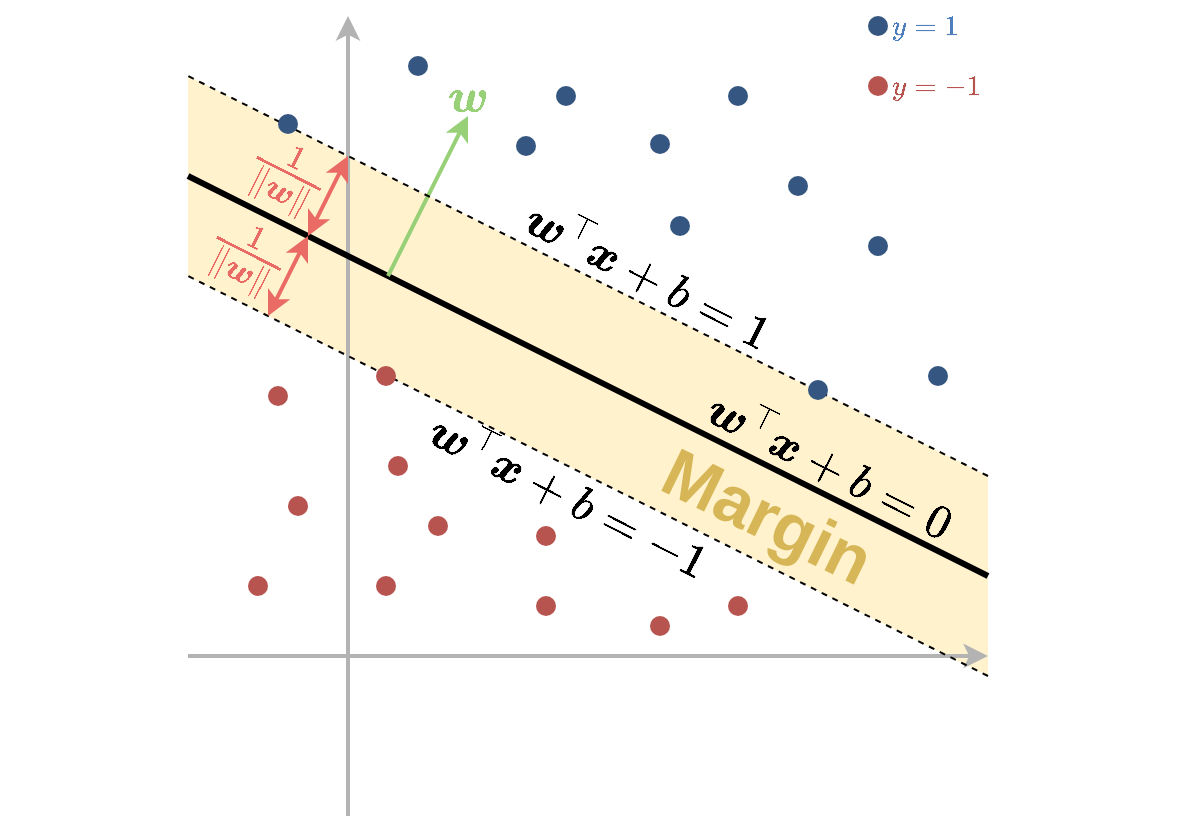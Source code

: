 <mxfile version="14.1.5" type="device" pages="2"><diagram id="7-dajYRKF0ovVCPmb19y" name="margin"><mxGraphModel dx="771" dy="482" grid="1" gridSize="10" guides="1" tooltips="1" connect="0" arrows="0" fold="1" page="1" pageScale="1" pageWidth="827" pageHeight="1169" math="1" shadow="0"><root><mxCell id="MdrBK185XPiHKKameeww-0"/><mxCell id="MdrBK185XPiHKKameeww-1" parent="MdrBK185XPiHKKameeww-0"/><mxCell id="MdrBK185XPiHKKameeww-2" value="" style="shape=parallelogram;perimeter=parallelogramPerimeter;whiteSpace=wrap;html=1;fixedSize=1;size=200;rotation=90;fillColor=#fff2cc;strokeColor=none;" vertex="1" parent="MdrBK185XPiHKKameeww-1"><mxGeometry x="290" y="180" width="300" height="400" as="geometry"/></mxCell><mxCell id="MdrBK185XPiHKKameeww-3" value="" style="endArrow=classic;html=1;fontFamily=Comic Sans MS;fontSize=30;fontColor=#003366;strokeWidth=2;strokeColor=#B3B3B3;" edge="1" parent="MdrBK185XPiHKKameeww-1"><mxGeometry x="220" y="200" width="50" height="50" as="geometry"><mxPoint x="320" y="600.0" as="sourcePoint"/><mxPoint x="320" y="200" as="targetPoint"/></mxGeometry></mxCell><mxCell id="MdrBK185XPiHKKameeww-4" value="" style="endArrow=classic;html=1;fontFamily=Comic Sans MS;fontSize=30;fontColor=#003366;strokeWidth=2;strokeColor=#B3B3B3;" edge="1" parent="MdrBK185XPiHKKameeww-1"><mxGeometry x="240" y="220" width="50" height="50" as="geometry"><mxPoint x="240" y="520" as="sourcePoint"/><mxPoint x="640" y="520" as="targetPoint"/></mxGeometry></mxCell><mxCell id="MdrBK185XPiHKKameeww-5" value="" style="endArrow=none;html=1;strokeWidth=3;" edge="1" parent="MdrBK185XPiHKKameeww-1"><mxGeometry width="50" height="50" relative="1" as="geometry"><mxPoint x="640" y="480" as="sourcePoint"/><mxPoint x="240" y="280" as="targetPoint"/></mxGeometry></mxCell><mxCell id="MdrBK185XPiHKKameeww-6" value="" style="endArrow=classic;html=1;strokeWidth=2;strokeColor=#97D077;fontColor=#97D077;" edge="1" parent="MdrBK185XPiHKKameeww-1"><mxGeometry width="50" height="50" relative="1" as="geometry"><mxPoint x="340" y="330" as="sourcePoint"/><mxPoint x="380" y="250" as="targetPoint"/></mxGeometry></mxCell><mxCell id="MdrBK185XPiHKKameeww-7" value="&lt;font style=&quot;font-size: 20px;&quot;&gt;\(\boldsymbol{w}\)&lt;/font&gt;" style="text;html=1;fillColor=none;align=center;verticalAlign=middle;whiteSpace=wrap;rounded=0;fontSize=20;fontColor=#97D077;" vertex="1" parent="MdrBK185XPiHKKameeww-1"><mxGeometry x="370" y="230" width="20" height="20" as="geometry"/></mxCell><mxCell id="MdrBK185XPiHKKameeww-8" value="\(\boldsymbol{w}^{\top}\boldsymbol{x}+b=0\)" style="text;html=1;strokeColor=none;fillColor=none;align=center;verticalAlign=middle;whiteSpace=wrap;rounded=0;fontSize=20;rotation=27;" vertex="1" parent="MdrBK185XPiHKKameeww-1"><mxGeometry x="481" y="405" width="160" height="40" as="geometry"/></mxCell><mxCell id="MdrBK185XPiHKKameeww-9" value="" style="endArrow=none;html=1;strokeWidth=1;dashed=1;" edge="1" parent="MdrBK185XPiHKKameeww-1"><mxGeometry width="50" height="50" relative="1" as="geometry"><mxPoint x="640" y="430" as="sourcePoint"/><mxPoint x="240" y="230" as="targetPoint"/></mxGeometry></mxCell><mxCell id="MdrBK185XPiHKKameeww-10" value="" style="endArrow=none;html=1;strokeWidth=1;dashed=1;" edge="1" parent="MdrBK185XPiHKKameeww-1"><mxGeometry width="50" height="50" relative="1" as="geometry"><mxPoint x="640" y="530" as="sourcePoint"/><mxPoint x="240" y="330" as="targetPoint"/></mxGeometry></mxCell><mxCell id="MdrBK185XPiHKKameeww-11" value="\(\boldsymbol{w}^{\top}\boldsymbol{x}+b=1\)" style="text;html=1;strokeColor=none;fillColor=none;align=center;verticalAlign=middle;whiteSpace=wrap;rounded=0;fontSize=20;rotation=27;" vertex="1" parent="MdrBK185XPiHKKameeww-1"><mxGeometry x="390" y="310" width="160" height="40" as="geometry"/></mxCell><mxCell id="MdrBK185XPiHKKameeww-12" value="\(\boldsymbol{w}^{\top}\boldsymbol{x}+b=-1\)" style="text;html=1;strokeColor=none;fillColor=none;align=center;verticalAlign=middle;whiteSpace=wrap;rounded=0;fontSize=20;rotation=27;" vertex="1" parent="MdrBK185XPiHKKameeww-1"><mxGeometry x="350" y="420" width="160" height="40" as="geometry"/></mxCell><mxCell id="MdrBK185XPiHKKameeww-14" value="Margin" style="text;html=1;strokeColor=none;fillColor=none;align=center;verticalAlign=middle;whiteSpace=wrap;rounded=0;fontSize=34;rotation=26;fontStyle=1;fontColor=#D6B656;" vertex="1" parent="MdrBK185XPiHKKameeww-1"><mxGeometry x="450" y="430" width="160" height="40" as="geometry"/></mxCell><mxCell id="MdrBK185XPiHKKameeww-15" value="" style="endArrow=classic;html=1;strokeWidth=2;fontColor=#97D077;strokeColor=#EA6B66;startArrow=classic;startFill=1;" edge="1" parent="MdrBK185XPiHKKameeww-1"><mxGeometry width="50" height="50" relative="1" as="geometry"><mxPoint x="300" y="310" as="sourcePoint"/><mxPoint x="320" y="270" as="targetPoint"/></mxGeometry></mxCell><mxCell id="MdrBK185XPiHKKameeww-16" value="" style="endArrow=classic;html=1;strokeWidth=2;fontColor=#97D077;strokeColor=#EA6B66;startArrow=classic;startFill=1;" edge="1" parent="MdrBK185XPiHKKameeww-1"><mxGeometry width="50" height="50" relative="1" as="geometry"><mxPoint x="280" y="350" as="sourcePoint"/><mxPoint x="300" y="310" as="targetPoint"/></mxGeometry></mxCell><mxCell id="MdrBK185XPiHKKameeww-17" value="\(\frac{1}{\lVert\boldsymbol{w}\rVert}\)" style="text;html=1;strokeColor=none;fillColor=none;align=center;verticalAlign=middle;whiteSpace=wrap;rounded=0;fontSize=20;rotation=27;fontColor=#EA6B66;" vertex="1" parent="MdrBK185XPiHKKameeww-1"><mxGeometry x="270" y="260" width="40" height="40" as="geometry"/></mxCell><mxCell id="MdrBK185XPiHKKameeww-19" value="\(\frac{1}{\lVert\boldsymbol{w}\rVert}\)" style="text;html=1;strokeColor=none;fillColor=none;align=center;verticalAlign=middle;whiteSpace=wrap;rounded=0;fontSize=20;rotation=27;fontColor=#EA6B66;" vertex="1" parent="MdrBK185XPiHKKameeww-1"><mxGeometry x="250" y="300" width="40" height="40" as="geometry"/></mxCell><mxCell id="hv7fPi0yXAL53SgFQoCk-0" value="" style="ellipse;whiteSpace=wrap;html=1;fontSize=20;fontColor=#000000;strokeColor=none;fillColor=#B85450;" vertex="1" parent="MdrBK185XPiHKKameeww-1"><mxGeometry x="334" y="375" width="10" height="10" as="geometry"/></mxCell><mxCell id="hv7fPi0yXAL53SgFQoCk-1" value="" style="ellipse;whiteSpace=wrap;html=1;fontSize=20;fontColor=#000000;strokeColor=none;fillColor=#355681;" vertex="1" parent="MdrBK185XPiHKKameeww-1"><mxGeometry x="350" y="220" width="10" height="10" as="geometry"/></mxCell><mxCell id="hv7fPi0yXAL53SgFQoCk-2" value="" style="ellipse;whiteSpace=wrap;html=1;fontSize=20;fontColor=#000000;strokeColor=none;fillColor=#B85450;" vertex="1" parent="MdrBK185XPiHKKameeww-1"><mxGeometry x="280" y="385" width="10" height="10" as="geometry"/></mxCell><mxCell id="hv7fPi0yXAL53SgFQoCk-3" value="" style="ellipse;whiteSpace=wrap;html=1;fontSize=20;fontColor=#000000;strokeColor=none;fillColor=#B85450;" vertex="1" parent="MdrBK185XPiHKKameeww-1"><mxGeometry x="360" y="450" width="10" height="10" as="geometry"/></mxCell><mxCell id="hv7fPi0yXAL53SgFQoCk-4" value="" style="ellipse;whiteSpace=wrap;html=1;fontSize=20;fontColor=#000000;strokeColor=none;fillColor=#B85450;" vertex="1" parent="MdrBK185XPiHKKameeww-1"><mxGeometry x="414" y="490" width="10" height="10" as="geometry"/></mxCell><mxCell id="hv7fPi0yXAL53SgFQoCk-5" value="" style="ellipse;whiteSpace=wrap;html=1;fontSize=20;fontColor=#000000;strokeColor=none;fillColor=#B85450;" vertex="1" parent="MdrBK185XPiHKKameeww-1"><mxGeometry x="334" y="480" width="10" height="10" as="geometry"/></mxCell><mxCell id="hv7fPi0yXAL53SgFQoCk-6" value="" style="ellipse;whiteSpace=wrap;html=1;fontSize=20;fontColor=#000000;strokeColor=none;fillColor=#B85450;" vertex="1" parent="MdrBK185XPiHKKameeww-1"><mxGeometry x="290" y="440" width="10" height="10" as="geometry"/></mxCell><mxCell id="hv7fPi0yXAL53SgFQoCk-7" value="" style="ellipse;whiteSpace=wrap;html=1;fontSize=20;fontColor=#000000;strokeColor=none;fillColor=#B85450;" vertex="1" parent="MdrBK185XPiHKKameeww-1"><mxGeometry x="510" y="490" width="10" height="10" as="geometry"/></mxCell><mxCell id="hv7fPi0yXAL53SgFQoCk-8" value="" style="ellipse;whiteSpace=wrap;html=1;fontSize=20;fontColor=#000000;strokeColor=none;fillColor=#B85450;" vertex="1" parent="MdrBK185XPiHKKameeww-1"><mxGeometry x="471" y="500" width="10" height="10" as="geometry"/></mxCell><mxCell id="hv7fPi0yXAL53SgFQoCk-9" value="" style="ellipse;whiteSpace=wrap;html=1;fontSize=20;fontColor=#000000;strokeColor=none;fillColor=#B85450;" vertex="1" parent="MdrBK185XPiHKKameeww-1"><mxGeometry x="414" y="455" width="10" height="10" as="geometry"/></mxCell><mxCell id="hv7fPi0yXAL53SgFQoCk-10" value="" style="ellipse;whiteSpace=wrap;html=1;fontSize=20;fontColor=#000000;strokeColor=none;fillColor=#B85450;" vertex="1" parent="MdrBK185XPiHKKameeww-1"><mxGeometry x="340" y="420" width="10" height="10" as="geometry"/></mxCell><mxCell id="hv7fPi0yXAL53SgFQoCk-11" value="" style="ellipse;whiteSpace=wrap;html=1;fontSize=20;fontColor=#000000;strokeColor=none;fillColor=#B85450;" vertex="1" parent="MdrBK185XPiHKKameeww-1"><mxGeometry x="270" y="480" width="10" height="10" as="geometry"/></mxCell><mxCell id="hv7fPi0yXAL53SgFQoCk-12" value="" style="ellipse;whiteSpace=wrap;html=1;fontSize=20;fontColor=#000000;strokeColor=none;fillColor=#355681;" vertex="1" parent="MdrBK185XPiHKKameeww-1"><mxGeometry x="285" y="249" width="10" height="10" as="geometry"/></mxCell><mxCell id="hv7fPi0yXAL53SgFQoCk-13" value="" style="ellipse;whiteSpace=wrap;html=1;fontSize=20;fontColor=#000000;strokeColor=none;fillColor=#355681;" vertex="1" parent="MdrBK185XPiHKKameeww-1"><mxGeometry x="550" y="382" width="10" height="10" as="geometry"/></mxCell><mxCell id="hv7fPi0yXAL53SgFQoCk-14" value="" style="ellipse;whiteSpace=wrap;html=1;fontSize=20;fontColor=#000000;strokeColor=none;fillColor=#355681;" vertex="1" parent="MdrBK185XPiHKKameeww-1"><mxGeometry x="424" y="235" width="10" height="10" as="geometry"/></mxCell><mxCell id="hv7fPi0yXAL53SgFQoCk-15" value="" style="ellipse;whiteSpace=wrap;html=1;fontSize=20;fontColor=#000000;strokeColor=none;fillColor=#355681;" vertex="1" parent="MdrBK185XPiHKKameeww-1"><mxGeometry x="471" y="259" width="10" height="10" as="geometry"/></mxCell><mxCell id="hv7fPi0yXAL53SgFQoCk-16" value="" style="ellipse;whiteSpace=wrap;html=1;fontSize=20;fontColor=#000000;strokeColor=none;fillColor=#355681;" vertex="1" parent="MdrBK185XPiHKKameeww-1"><mxGeometry x="404" y="260" width="10" height="10" as="geometry"/></mxCell><mxCell id="hv7fPi0yXAL53SgFQoCk-17" value="" style="ellipse;whiteSpace=wrap;html=1;fontSize=20;fontColor=#000000;strokeColor=none;fillColor=#355681;" vertex="1" parent="MdrBK185XPiHKKameeww-1"><mxGeometry x="510" y="235" width="10" height="10" as="geometry"/></mxCell><mxCell id="hv7fPi0yXAL53SgFQoCk-18" value="" style="ellipse;whiteSpace=wrap;html=1;fontSize=20;fontColor=#000000;strokeColor=none;fillColor=#355681;" vertex="1" parent="MdrBK185XPiHKKameeww-1"><mxGeometry x="481" y="300" width="10" height="10" as="geometry"/></mxCell><mxCell id="hv7fPi0yXAL53SgFQoCk-19" value="" style="ellipse;whiteSpace=wrap;html=1;fontSize=20;fontColor=#000000;strokeColor=none;fillColor=#355681;" vertex="1" parent="MdrBK185XPiHKKameeww-1"><mxGeometry x="610" y="375" width="10" height="10" as="geometry"/></mxCell><mxCell id="hv7fPi0yXAL53SgFQoCk-20" value="" style="ellipse;whiteSpace=wrap;html=1;fontSize=20;fontColor=#000000;strokeColor=none;fillColor=#355681;" vertex="1" parent="MdrBK185XPiHKKameeww-1"><mxGeometry x="580" y="310" width="10" height="10" as="geometry"/></mxCell><mxCell id="hv7fPi0yXAL53SgFQoCk-21" value="" style="ellipse;whiteSpace=wrap;html=1;fontSize=20;fontColor=#000000;strokeColor=none;fillColor=#355681;" vertex="1" parent="MdrBK185XPiHKKameeww-1"><mxGeometry x="540" y="280" width="10" height="10" as="geometry"/></mxCell><mxCell id="hv7fPi0yXAL53SgFQoCk-22" value="" style="ellipse;whiteSpace=wrap;html=1;fontSize=20;fontColor=#000000;strokeColor=none;fillColor=#355681;" vertex="1" parent="MdrBK185XPiHKKameeww-1"><mxGeometry x="580" y="200" width="10" height="10" as="geometry"/></mxCell><mxCell id="hv7fPi0yXAL53SgFQoCk-23" value="" style="ellipse;whiteSpace=wrap;html=1;fontSize=20;fontColor=#000000;strokeColor=none;fillColor=#B85450;" vertex="1" parent="MdrBK185XPiHKKameeww-1"><mxGeometry x="580" y="230" width="10" height="10" as="geometry"/></mxCell><mxCell id="hv7fPi0yXAL53SgFQoCk-24" value="\(y=1\)" style="text;html=1;strokeColor=none;fillColor=none;align=left;verticalAlign=middle;whiteSpace=wrap;rounded=0;fontColor=#4E7EBD;fontStyle=0" vertex="1" parent="MdrBK185XPiHKKameeww-1"><mxGeometry x="590" y="195" width="50" height="20" as="geometry"/></mxCell><mxCell id="hv7fPi0yXAL53SgFQoCk-25" value="\(y=-1\)" style="text;html=1;strokeColor=none;fillColor=none;align=left;verticalAlign=middle;whiteSpace=wrap;rounded=0;fontStyle=0;fontColor=#B85450;" vertex="1" parent="MdrBK185XPiHKKameeww-1"><mxGeometry x="590" y="225" width="50" height="20" as="geometry"/></mxCell></root></mxGraphModel></diagram><diagram name="Copy of margin" id="MK5h4u-6KKXv1m_KtBpO"><mxGraphModel dx="771" dy="482" grid="1" gridSize="10" guides="1" tooltips="1" connect="0" arrows="0" fold="1" page="1" pageScale="1" pageWidth="827" pageHeight="1169" math="1" shadow="0"><root><mxCell id="57rP7OjtbBhZWAmn6Fwl-0"/><mxCell id="57rP7OjtbBhZWAmn6Fwl-1" parent="57rP7OjtbBhZWAmn6Fwl-0"/><mxCell id="57rP7OjtbBhZWAmn6Fwl-2" value="" style="shape=parallelogram;perimeter=parallelogramPerimeter;whiteSpace=wrap;html=1;fixedSize=1;size=200;rotation=90;fillColor=#fff2cc;strokeColor=none;" vertex="1" parent="57rP7OjtbBhZWAmn6Fwl-1"><mxGeometry x="290" y="180" width="300" height="400" as="geometry"/></mxCell><mxCell id="57rP7OjtbBhZWAmn6Fwl-3" value="" style="endArrow=classic;html=1;fontFamily=Comic Sans MS;fontSize=30;fontColor=#003366;strokeWidth=2;strokeColor=#B3B3B3;" edge="1" parent="57rP7OjtbBhZWAmn6Fwl-1"><mxGeometry x="220" y="200" width="50" height="50" as="geometry"><mxPoint x="320" y="600.0" as="sourcePoint"/><mxPoint x="320" y="200" as="targetPoint"/></mxGeometry></mxCell><mxCell id="57rP7OjtbBhZWAmn6Fwl-4" value="" style="endArrow=classic;html=1;fontFamily=Comic Sans MS;fontSize=30;fontColor=#003366;strokeWidth=2;strokeColor=#B3B3B3;" edge="1" parent="57rP7OjtbBhZWAmn6Fwl-1"><mxGeometry x="240" y="220" width="50" height="50" as="geometry"><mxPoint x="240" y="520" as="sourcePoint"/><mxPoint x="640" y="520" as="targetPoint"/></mxGeometry></mxCell><mxCell id="57rP7OjtbBhZWAmn6Fwl-5" value="" style="endArrow=none;html=1;strokeWidth=3;" edge="1" parent="57rP7OjtbBhZWAmn6Fwl-1"><mxGeometry width="50" height="50" relative="1" as="geometry"><mxPoint x="640" y="480" as="sourcePoint"/><mxPoint x="240" y="280" as="targetPoint"/></mxGeometry></mxCell><mxCell id="57rP7OjtbBhZWAmn6Fwl-6" value="" style="endArrow=classic;html=1;strokeWidth=2;strokeColor=#97D077;fontColor=#97D077;" edge="1" parent="57rP7OjtbBhZWAmn6Fwl-1"><mxGeometry width="50" height="50" relative="1" as="geometry"><mxPoint x="340" y="330" as="sourcePoint"/><mxPoint x="380" y="250" as="targetPoint"/></mxGeometry></mxCell><mxCell id="57rP7OjtbBhZWAmn6Fwl-7" value="&lt;font style=&quot;font-size: 20px;&quot;&gt;\(\boldsymbol{w}\)&lt;/font&gt;" style="text;html=1;fillColor=none;align=center;verticalAlign=middle;whiteSpace=wrap;rounded=0;fontSize=20;fontColor=#97D077;" vertex="1" parent="57rP7OjtbBhZWAmn6Fwl-1"><mxGeometry x="370" y="230" width="20" height="20" as="geometry"/></mxCell><mxCell id="57rP7OjtbBhZWAmn6Fwl-9" value="" style="endArrow=none;html=1;strokeWidth=1;dashed=1;" edge="1" parent="57rP7OjtbBhZWAmn6Fwl-1"><mxGeometry width="50" height="50" relative="1" as="geometry"><mxPoint x="640" y="430" as="sourcePoint"/><mxPoint x="240" y="230" as="targetPoint"/></mxGeometry></mxCell><mxCell id="57rP7OjtbBhZWAmn6Fwl-10" value="" style="endArrow=none;html=1;strokeWidth=1;dashed=1;" edge="1" parent="57rP7OjtbBhZWAmn6Fwl-1"><mxGeometry width="50" height="50" relative="1" as="geometry"><mxPoint x="640" y="530" as="sourcePoint"/><mxPoint x="240" y="330" as="targetPoint"/></mxGeometry></mxCell><mxCell id="57rP7OjtbBhZWAmn6Fwl-40" value="" style="ellipse;whiteSpace=wrap;html=1;fontSize=20;fontColor=#000000;strokeColor=none;fillColor=#355681;" vertex="1" parent="57rP7OjtbBhZWAmn6Fwl-1"><mxGeometry x="580" y="200" width="10" height="10" as="geometry"/></mxCell><mxCell id="57rP7OjtbBhZWAmn6Fwl-41" value="" style="ellipse;whiteSpace=wrap;html=1;fontSize=20;fontColor=#000000;strokeColor=none;fillColor=#B85450;" vertex="1" parent="57rP7OjtbBhZWAmn6Fwl-1"><mxGeometry x="580" y="230" width="10" height="10" as="geometry"/></mxCell><mxCell id="57rP7OjtbBhZWAmn6Fwl-42" value="\(y=1\)" style="text;html=1;strokeColor=none;fillColor=none;align=left;verticalAlign=middle;whiteSpace=wrap;rounded=0;fontColor=#4E7EBD;fontStyle=0" vertex="1" parent="57rP7OjtbBhZWAmn6Fwl-1"><mxGeometry x="590" y="195" width="50" height="20" as="geometry"/></mxCell><mxCell id="57rP7OjtbBhZWAmn6Fwl-43" value="\(y=-1\)" style="text;html=1;strokeColor=none;fillColor=none;align=left;verticalAlign=middle;whiteSpace=wrap;rounded=0;fontStyle=0;fontColor=#B85450;" vertex="1" parent="57rP7OjtbBhZWAmn6Fwl-1"><mxGeometry x="590" y="225" width="50" height="20" as="geometry"/></mxCell><mxCell id="57rP7OjtbBhZWAmn6Fwl-44" value="" style="ellipse;whiteSpace=wrap;html=1;fontSize=20;fontColor=#000000;strokeColor=none;fillColor=#355681;" vertex="1" parent="57rP7OjtbBhZWAmn6Fwl-1"><mxGeometry x="395" y="304" width="10" height="10" as="geometry"/></mxCell><mxCell id="57rP7OjtbBhZWAmn6Fwl-46" value="" style="ellipse;whiteSpace=wrap;html=1;fontSize=20;fontColor=#000000;strokeColor=none;fillColor=#355681;" vertex="1" parent="57rP7OjtbBhZWAmn6Fwl-1"><mxGeometry x="425" y="345" width="10" height="10" as="geometry"/></mxCell><mxCell id="57rP7OjtbBhZWAmn6Fwl-47" value="\(\xi=0\)" style="text;html=1;strokeColor=none;fillColor=none;align=left;verticalAlign=middle;whiteSpace=wrap;rounded=0;fontColor=#4E7EBD;fontStyle=0" vertex="1" parent="57rP7OjtbBhZWAmn6Fwl-1"><mxGeometry x="405" y="294" width="50" height="20" as="geometry"/></mxCell><mxCell id="57rP7OjtbBhZWAmn6Fwl-49" value="\(\xi=1\)" style="text;html=1;strokeColor=none;fillColor=none;align=left;verticalAlign=middle;whiteSpace=wrap;rounded=0;fontColor=#4E7EBD;fontStyle=0" vertex="1" parent="57rP7OjtbBhZWAmn6Fwl-1"><mxGeometry x="420" y="385" width="34" height="20" as="geometry"/></mxCell><mxCell id="57rP7OjtbBhZWAmn6Fwl-50" value="" style="ellipse;whiteSpace=wrap;html=1;fontSize=20;fontColor=#000000;strokeColor=none;fillColor=#355681;" vertex="1" parent="57rP7OjtbBhZWAmn6Fwl-1"><mxGeometry x="546" y="505" width="10" height="10" as="geometry"/></mxCell><mxCell id="57rP7OjtbBhZWAmn6Fwl-51" value="\(\xi=0.5\)" style="text;html=1;strokeColor=none;fillColor=none;align=left;verticalAlign=middle;whiteSpace=wrap;rounded=0;fontColor=#4E7EBD;fontStyle=0" vertex="1" parent="57rP7OjtbBhZWAmn6Fwl-1"><mxGeometry x="380" y="325" width="50" height="20" as="geometry"/></mxCell><mxCell id="1iL0pJzy6s_yS6hey8j4-0" value="" style="endArrow=classic;html=1;strokeWidth=2;fontColor=#97D077;strokeColor=#7EA6E0;" edge="1" parent="57rP7OjtbBhZWAmn6Fwl-1"><mxGeometry width="50" height="50" relative="1" as="geometry"><mxPoint x="440" y="330" as="sourcePoint"/><mxPoint x="430" y="350" as="targetPoint"/></mxGeometry></mxCell><mxCell id="1iL0pJzy6s_yS6hey8j4-4" value="" style="endArrow=classic;html=1;strokeWidth=2;fontColor=#97D077;strokeColor=#7EA6E0;" edge="1" parent="57rP7OjtbBhZWAmn6Fwl-1"><mxGeometry width="50" height="50" relative="1" as="geometry"><mxPoint x="600" y="410" as="sourcePoint"/><mxPoint x="550" y="510" as="targetPoint"/></mxGeometry></mxCell><mxCell id="1iL0pJzy6s_yS6hey8j4-5" value="" style="ellipse;whiteSpace=wrap;html=1;fontSize=20;fontColor=#000000;strokeColor=none;fillColor=#355681;" vertex="1" parent="57rP7OjtbBhZWAmn6Fwl-1"><mxGeometry x="454" y="385" width="10" height="10" as="geometry"/></mxCell><mxCell id="1iL0pJzy6s_yS6hey8j4-2" value="" style="endArrow=classic;html=1;strokeWidth=2;fontColor=#97D077;strokeColor=#7EA6E0;" edge="1" parent="57rP7OjtbBhZWAmn6Fwl-1"><mxGeometry width="50" height="50" relative="1" as="geometry"><mxPoint x="480" y="350" as="sourcePoint"/><mxPoint x="460" y="390" as="targetPoint"/></mxGeometry></mxCell><mxCell id="1iL0pJzy6s_yS6hey8j4-10" value="" style="ellipse;whiteSpace=wrap;html=1;fontSize=20;fontColor=#000000;strokeColor=none;fillColor=#355681;" vertex="1" parent="57rP7OjtbBhZWAmn6Fwl-1"><mxGeometry x="485" y="425" width="10" height="10" as="geometry"/></mxCell><mxCell id="1iL0pJzy6s_yS6hey8j4-11" value="" style="ellipse;whiteSpace=wrap;html=1;fontSize=20;fontColor=#000000;strokeColor=none;fillColor=#355681;" vertex="1" parent="57rP7OjtbBhZWAmn6Fwl-1"><mxGeometry x="514" y="465" width="10" height="10" as="geometry"/></mxCell><mxCell id="1iL0pJzy6s_yS6hey8j4-1" value="" style="endArrow=classic;html=1;strokeWidth=2;fontColor=#97D077;strokeColor=#7EA6E0;" edge="1" parent="57rP7OjtbBhZWAmn6Fwl-1"><mxGeometry width="50" height="50" relative="1" as="geometry"><mxPoint x="520" y="370" as="sourcePoint"/><mxPoint x="490" y="430" as="targetPoint"/></mxGeometry></mxCell><mxCell id="1iL0pJzy6s_yS6hey8j4-3" value="" style="endArrow=classic;html=1;strokeWidth=2;fontColor=#97D077;strokeColor=#7EA6E0;" edge="1" parent="57rP7OjtbBhZWAmn6Fwl-1"><mxGeometry width="50" height="50" relative="1" as="geometry"><mxPoint x="560" y="390" as="sourcePoint"/><mxPoint x="520" y="470" as="targetPoint"/></mxGeometry></mxCell><mxCell id="obkJf0hT6605ux7Dz-fq-0" value="\(\xi=1.5\)" style="text;html=1;strokeColor=none;fillColor=none;align=left;verticalAlign=middle;whiteSpace=wrap;rounded=0;fontColor=#4E7EBD;fontStyle=0" vertex="1" parent="57rP7OjtbBhZWAmn6Fwl-1"><mxGeometry x="438" y="415" width="52" height="20" as="geometry"/></mxCell><mxCell id="obkJf0hT6605ux7Dz-fq-1" value="\(\xi=2\)" style="text;html=1;strokeColor=none;fillColor=none;align=left;verticalAlign=middle;whiteSpace=wrap;rounded=0;fontColor=#4E7EBD;fontStyle=0" vertex="1" parent="57rP7OjtbBhZWAmn6Fwl-1"><mxGeometry x="470" y="460" width="44" height="20" as="geometry"/></mxCell><mxCell id="obkJf0hT6605ux7Dz-fq-2" value="\(\xi=2.5\)" style="text;html=1;strokeColor=none;fillColor=none;align=left;verticalAlign=middle;whiteSpace=wrap;rounded=0;fontColor=#4E7EBD;fontStyle=0" vertex="1" parent="57rP7OjtbBhZWAmn6Fwl-1"><mxGeometry x="496" y="500" width="46" height="20" as="geometry"/></mxCell><mxCell id="obkJf0hT6605ux7Dz-fq-4" value="" style="ellipse;whiteSpace=wrap;html=1;fontSize=20;fontColor=#000000;strokeColor=none;fillColor=#355681;" vertex="1" parent="57rP7OjtbBhZWAmn6Fwl-1"><mxGeometry x="520" y="280" width="10" height="10" as="geometry"/></mxCell><mxCell id="obkJf0hT6605ux7Dz-fq-5" value="\(\xi=0\)" style="text;html=1;strokeColor=none;fillColor=none;align=left;verticalAlign=middle;whiteSpace=wrap;rounded=0;fontColor=#4E7EBD;fontStyle=0" vertex="1" parent="57rP7OjtbBhZWAmn6Fwl-1"><mxGeometry x="530" y="274" width="50" height="20" as="geometry"/></mxCell></root></mxGraphModel></diagram></mxfile>
